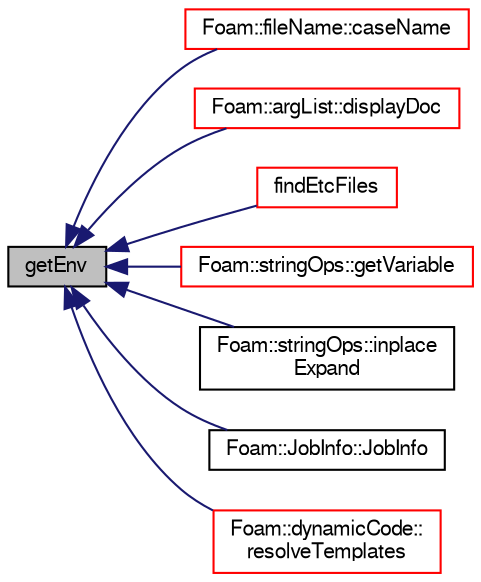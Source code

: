 digraph "getEnv"
{
  bgcolor="transparent";
  edge [fontname="FreeSans",fontsize="10",labelfontname="FreeSans",labelfontsize="10"];
  node [fontname="FreeSans",fontsize="10",shape=record];
  rankdir="LR";
  Node82631 [label="getEnv",height=0.2,width=0.4,color="black", fillcolor="grey75", style="filled", fontcolor="black"];
  Node82631 -> Node82632 [dir="back",color="midnightblue",fontsize="10",style="solid",fontname="FreeSans"];
  Node82632 [label="Foam::fileName::caseName",height=0.2,width=0.4,color="red",URL="$a28234.html#a292efb0bc1cca4508df69142020aa88e",tooltip="Return file name (part beyond last /), subsitute for FOAM_CASE. "];
  Node82631 -> Node82636 [dir="back",color="midnightblue",fontsize="10",style="solid",fontname="FreeSans"];
  Node82636 [label="Foam::argList::displayDoc",height=0.2,width=0.4,color="red",URL="$a26662.html#a9b27b732ab8af61a9511f20b6d3c5abc",tooltip="Display documentation in browser. "];
  Node82631 -> Node82641 [dir="back",color="midnightblue",fontsize="10",style="solid",fontname="FreeSans"];
  Node82641 [label="findEtcFiles",height=0.2,width=0.4,color="red",URL="$a21124.html#aab73bb2c46692e2e11dd7364556cd3c5",tooltip="Search for files from user/group/shipped directories. "];
  Node82631 -> Node84019 [dir="back",color="midnightblue",fontsize="10",style="solid",fontname="FreeSans"];
  Node84019 [label="Foam::stringOps::getVariable",height=0.2,width=0.4,color="red",URL="$a21166.html#a0b683838814d3a93044a72f190d693ed",tooltip="Get dictionary or (optionally) environment variable. "];
  Node82631 -> Node84686 [dir="back",color="midnightblue",fontsize="10",style="solid",fontname="FreeSans"];
  Node84686 [label="Foam::stringOps::inplace\lExpand",height=0.2,width=0.4,color="black",URL="$a21166.html#acf28515a524dac1a611d026b20698fb6",tooltip="Expand initial tildes and all occurences of environment variables. "];
  Node82631 -> Node84687 [dir="back",color="midnightblue",fontsize="10",style="solid",fontname="FreeSans"];
  Node84687 [label="Foam::JobInfo::JobInfo",height=0.2,width=0.4,color="black",URL="$a26686.html#a37755ec761ec7d5d5d4b23a980f78097",tooltip="Construct null. "];
  Node82631 -> Node84678 [dir="back",color="midnightblue",fontsize="10",style="solid",fontname="FreeSans"];
  Node84678 [label="Foam::dynamicCode::\lresolveTemplates",height=0.2,width=0.4,color="red",URL="$a26070.html#a7056029919f25a2d23e9913df26223d9",tooltip="Resolve code-templates via the codeTemplateEnvName. "];
}
